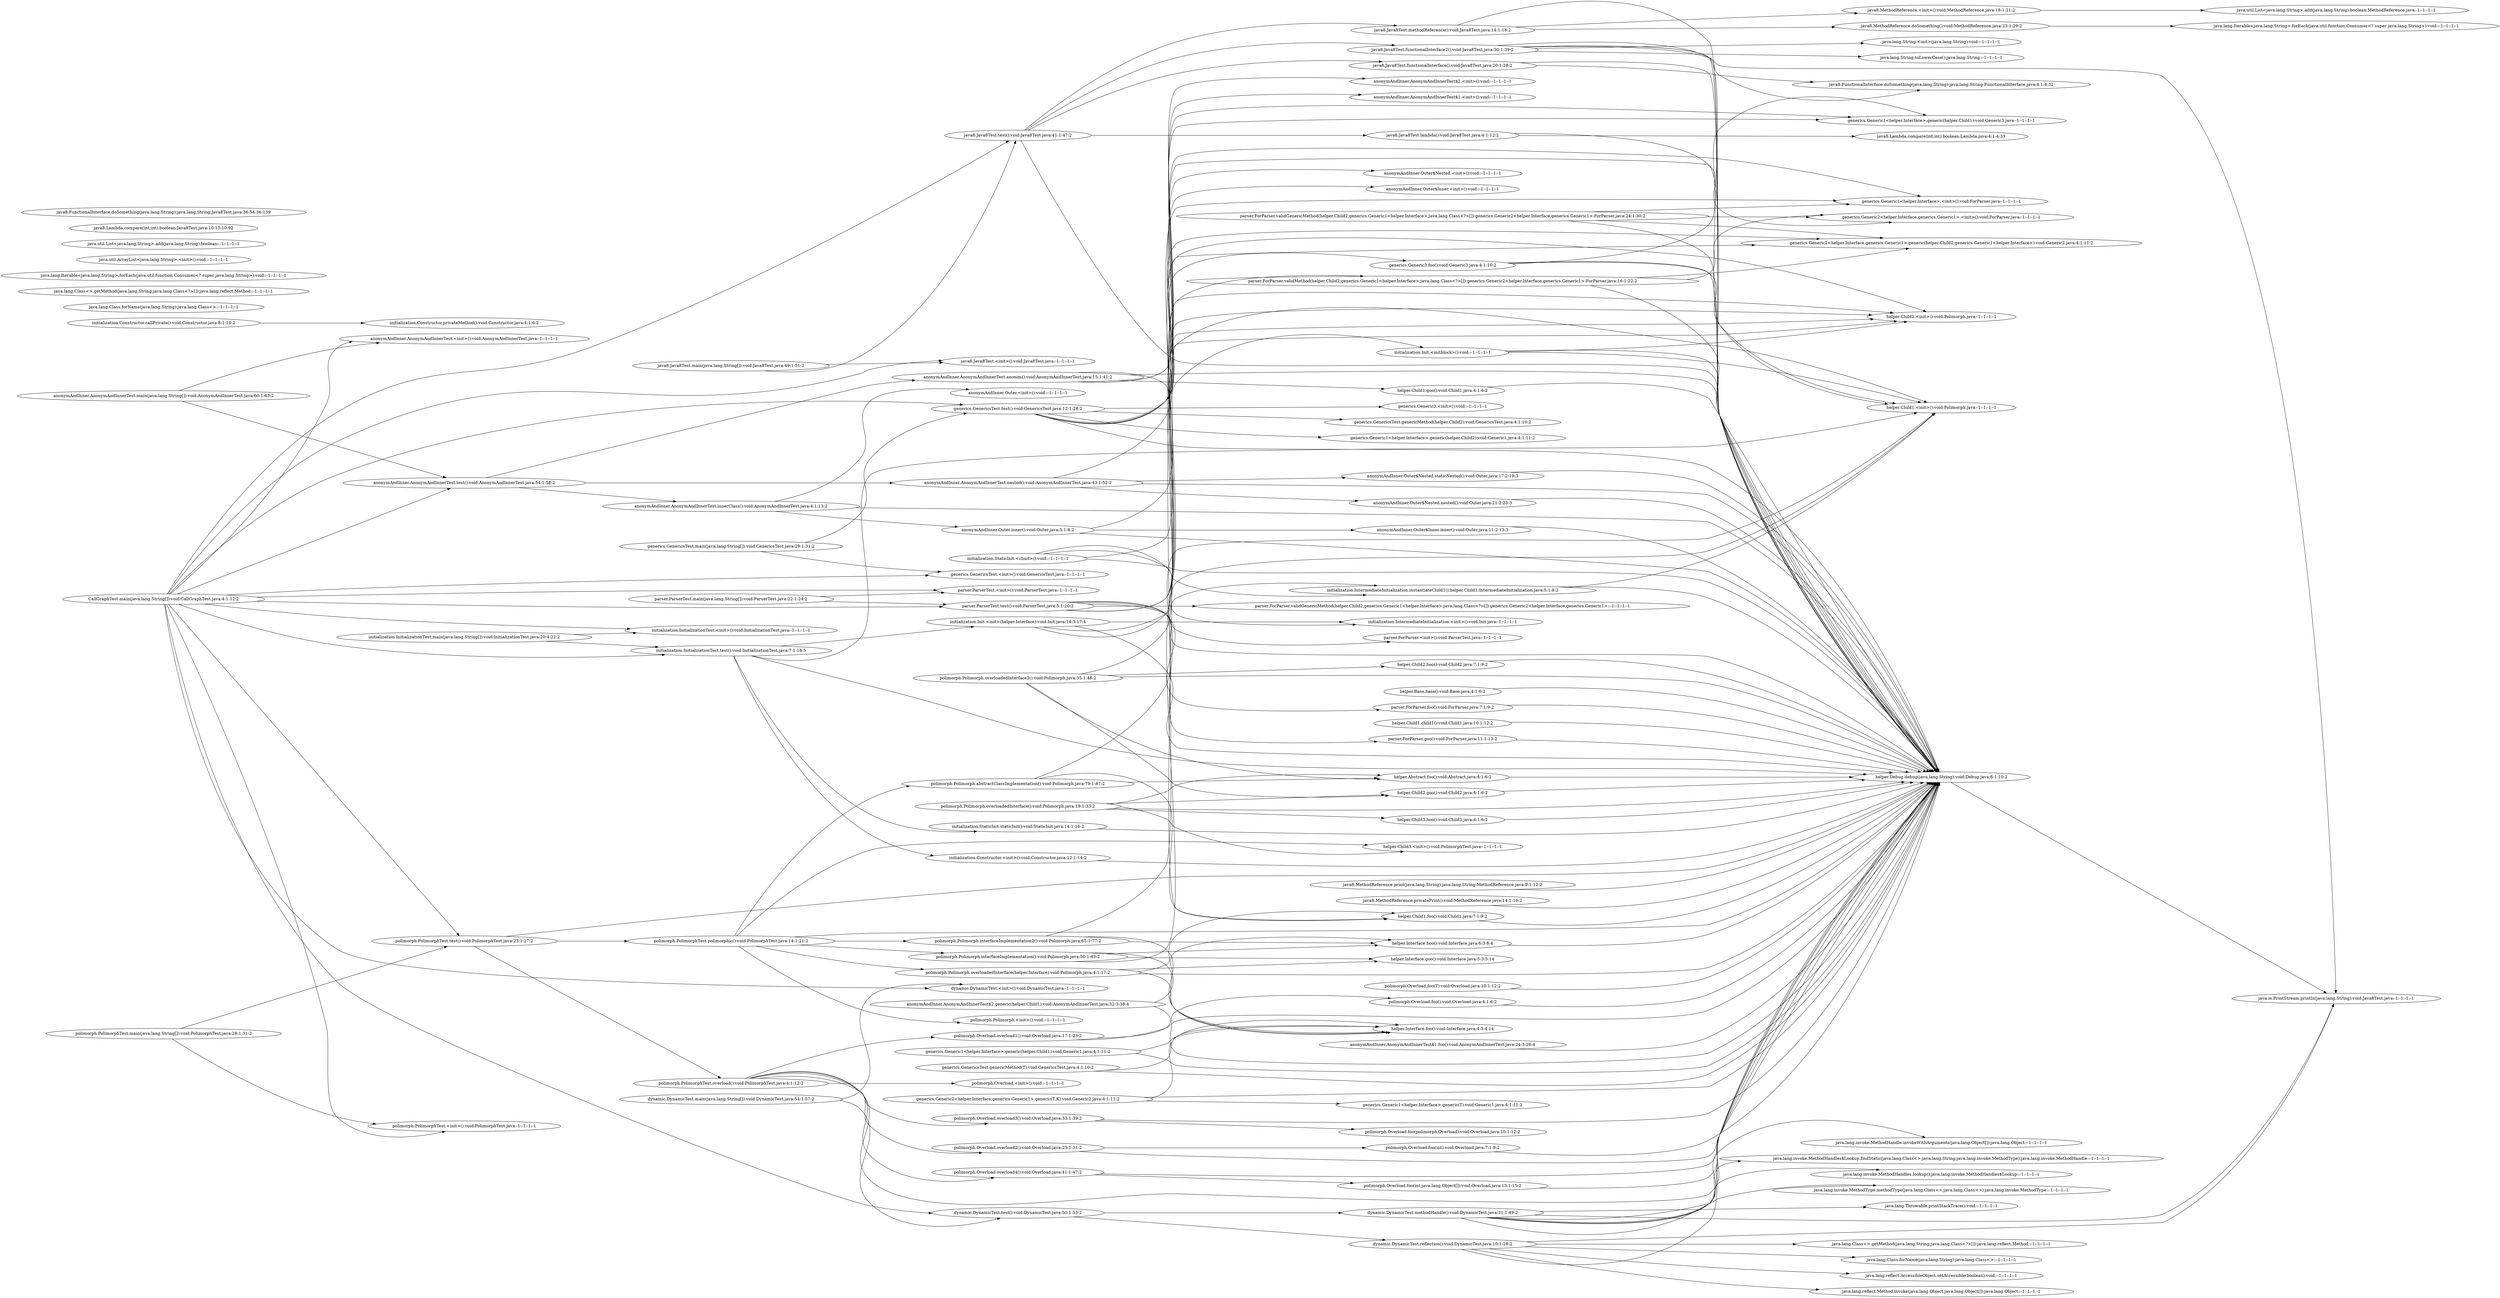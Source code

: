 digraph graphname {
rankdir="LR";
0 [label="CallGraphTest.main(java.lang.String[]):void:CallGraphTest.java:4:1:12:2"]
28 [label="anonymAndInner.AnonymAndInnerTest$2.<init>():void::-1:-1:-1:-1"]
29 [label="anonymAndInner.AnonymAndInnerTest$2.generic(helper.Child1):void:AnonymAndInnerTest.java:32:3:38:4"]
24 [label="anonymAndInner.AnonymAndInnerTest$1.<init>():void::-1:-1:-1:-1"]
25 [label="anonymAndInner.AnonymAndInnerTest$1.foo():void:AnonymAndInnerTest.java:24:3:26:4"]
4 [label="anonymAndInner.AnonymAndInnerTest.<init>():void:AnonymAndInnerTest.java:-1:-1:-1:-1"]
23 [label="anonymAndInner.AnonymAndInnerTest.anonim():void:AnonymAndInnerTest.java:15:1:41:2"]
21 [label="anonymAndInner.AnonymAndInnerTest.innerClass():void:AnonymAndInnerTest.java:4:1:13:2"]
34 [label="anonymAndInner.AnonymAndInnerTest.main(java.lang.String[]):void:AnonymAndInnerTest.java:60:1:63:2"]
32 [label="anonymAndInner.AnonymAndInnerTest.nested():void:AnonymAndInnerTest.java:43:1:52:2"]
3 [label="anonymAndInner.AnonymAndInnerTest.test():void:AnonymAndInnerTest.java:54:1:58:2"]
18 [label="anonymAndInner.Outer$Inner.<init>():void::-1:-1:-1:-1"]
17 [label="anonymAndInner.Outer$Inner.inner():void:Outer.java:11:2:13:3"]
33 [label="anonymAndInner.Outer$Nested.<init>():void::-1:-1:-1:-1"]
20 [label="anonymAndInner.Outer$Nested.nested():void:Outer.java:21:2:23:3"]
19 [label="anonymAndInner.Outer$Nested.staticNested():void:Outer.java:17:2:19:3"]
22 [label="anonymAndInner.Outer.<init>():void::-1:-1:-1:-1"]
15 [label="anonymAndInner.Outer.inner():void:Outer.java:5:1:8:2"]
37 [label="java.lang.Class<>.getMethod(java.lang.String;java.lang.Class<?>[]):java.lang.reflect.Method::-1:-1:-1:-1"]
14 [label="dynamic.DynamicTest.<init>():void:DynamicTest.java:-1:-1:-1:-1"]
49 [label="dynamic.DynamicTest.main(java.lang.String[]):void:DynamicTest.java:54:1:57:2"]
43 [label="dynamic.DynamicTest.methodHandle():void:DynamicTest.java:31:1:49:2"]
35 [label="dynamic.DynamicTest.reflection():void:DynamicTest.java:10:1:28:2"]
13 [label="dynamic.DynamicTest.test():void:DynamicTest.java:50:1:53:2"]
54 [label="generics.Generic1<helper.Interface>.<init>():void:ForParser.java:-1:-1:-1:-1"]
30 [label="generics.Generic1<helper.Interface>.generic(helper.Child1):void:Generic1.java:4:1:11:2"]
52 [label="generics.Generic1<helper.Interface>.generic(T):void:Generic1.java:4:1:11:2"]
31 [label="generics.Generic1<helper.Interface>.generic(helper.Child1):void:Generic3.java:-1:-1:-1:-1"]
56 [label="generics.Generic1<helper.Interface>.generic(helper.Child2):void:Generic1.java:4:1:11:2"]
58 [label="generics.Generic2<helper.Interface,generics.Generic1>.<init>():void:ForParser.java:-1:-1:-1:-1"]
51 [label="generics.Generic2<helper.Interface,generics.Generic1>.generic(T;K):void:Generic2.java:4:1:11:2"]
59 [label="generics.Generic2<helper.Interface,generics.Generic1>.generic(helper.Child2;generics.Generic1<helper.Interface>):void:Generic2.java:4:1:11:2"]
61 [label="generics.Generic3.<init>():void::-1:-1:-1:-1"]
60 [label="generics.Generic3.foo():void:Generic3.java:4:1:10:2"]
10 [label="generics.GenericsTest.<init>():void:GenericsTest.java:-1:-1:-1:-1"]
53 [label="generics.GenericsTest.genericMethod(T):void:GenericsTest.java:4:1:10:2"]
62 [label="generics.GenericsTest.genericMethod(helper.Child2):void:GenericsTest.java:4:1:10:2"]
63 [label="generics.GenericsTest.main(java.lang.String[]):void:GenericsTest.java:29:1:31:2"]
9 [label="generics.GenericsTest.test():void:GenericsTest.java:12:1:28:2"]
67 [label="helper.Abstract.foo():void:Abstract.java:4:1:6:2"]
64 [label="helper.Base.base():void:Base.java:4:1:6:2"]
55 [label="helper.Child1.<init>():void:Polimorph.java:-1:-1:-1:-1"]
68 [label="helper.Child1.child1():void:Child1.java:10:1:12:2"]
26 [label="helper.Child1.foo():void:Child1.java:7:1:9:2"]
27 [label="helper.Child1.goo():void:Child1.java:4:1:6:2"]
57 [label="helper.Child2.<init>():void:Polimorph.java:-1:-1:-1:-1"]
69 [label="helper.Child2.goo():void:Child2.java:4:1:6:2"]
70 [label="helper.Child2.hoo():void:Child2.java:7:1:9:2"]
111 [label="helper.Child3.<init>():void:PolimorphTest.java:-1:-1:-1:-1"]
71 [label="helper.Child3.hoo():void:Child3.java:4:1:6:2"]
16 [label="helper.Debug.debug(java.lang.String):void:Debug.java:6:1:10:2"]
50 [label="helper.Interface.foo():void:Interface.java:4:3:4:14"]
65 [label="helper.Interface.goo():void:Interface.java:5:3:5:14"]
66 [label="helper.Interface.hoo():void:Interface.java:6:3:8:4"]
78 [label="initialization.Constructor.<init>():void:Constructor.java:12:1:14:2"]
81 [label="initialization.Constructor.callPrivate():void:Constructor.java:8:1:10:2"]
80 [label="initialization.Constructor.privateMethod():void:Constructor.java:4:1:6:2"]
77 [label="initialization.Init.<init>(helper.Interface):void:Init.java:14:3:17:4"]
76 [label="initialization.Init.<initblock>():void::-1:-1:-1:-1"]
6 [label="initialization.InitializationTest.<init>():void:InitializationTest.java:-1:-1:-1:-1"]
79 [label="initialization.InitializationTest.main(java.lang.String[]):void:InitializationTest.java:20:4:22:2"]
5 [label="initialization.InitializationTest.test():void:InitializationTest.java:7:1:18:5"]
74 [label="initialization.IntermediateInitialization.<init>():void:Init.java:-1:-1:-1:-1"]
73 [label="initialization.IntermediateInitialization.instantiateChild1():helper.Child1:IntermediateInitialization.java:5:1:8:2"]
72 [label="initialization.StaticInit.<clinit>():void::-1:-1:-1:-1"]
75 [label="initialization.StaticInit.staticInit():void:StaticInit.java:14:1:16:2"]
42 [label="java.io.PrintStream.println(java.lang.String):void:Java8Test.java:-1:-1:-1:-1"]
38 [label="java.lang.Class.forName(java.lang.String):java.lang.Class<>::-1:-1:-1:-1"]
36 [label="java.lang.Class<>.getMethod(java.lang.String;java.lang.Class<?>[]):java.lang.reflect.Method::-1:-1:-1:-1"]
39 [label="java.lang.Class.forName(java.lang.String):java.lang.Class<>::-1:-1:-1:-1"]
100 [label="java.lang.Iterable<java.lang.String>.forEach(java.util.function.Consumer<? super java.lang.String>):void::-1:-1:-1:-1"]
101 [label="java.lang.Iterable<java.lang.String>.forEach(java.util.function.Consumer<? super java.lang.String>):void::-1:-1:-1:-1"]
93 [label="java.lang.String.<init>(java.lang.String):void::-1:-1:-1:-1"]
92 [label="java.lang.String.toLowerCase():java.lang.String::-1:-1:-1:-1"]
48 [label="java.lang.Throwable.printStackTrace():void::-1:-1:-1:-1"]
47 [label="java.lang.invoke.MethodHandle.invokeWithArguments(java.lang.Object[]):java.lang.Object::-1:-1:-1:-1"]
46 [label="java.lang.invoke.MethodHandles$Lookup.findStatic(java.lang.Class<>;java.lang.String;java.lang.invoke.MethodType):java.lang.invoke.MethodHandle::-1:-1:-1:-1"]
45 [label="java.lang.invoke.MethodHandles.lookup():java.lang.invoke.MethodHandles$Lookup::-1:-1:-1:-1"]
44 [label="java.lang.invoke.MethodType.methodType(java.lang.Class<>;java.lang.Class<>):java.lang.invoke.MethodType::-1:-1:-1:-1"]
40 [label="java.lang.reflect.AccessibleObject.setAccessible(boolean):void::-1:-1:-1:-1"]
41 [label="java.lang.reflect.Method.invoke(java.lang.Object;java.lang.Object[]):java.lang.Object::-1:-1:-1:-1"]
95 [label="java.util.ArrayList<java.lang.String>.<init>():void::-1:-1:-1:-1"]
98 [label="java.util.List<java.lang.String>.add(java.lang.String):boolean::-1:-1:-1:-1"]
99 [label="java.util.List<java.lang.String>.add(java.lang.String):boolean:MethodReference.java:-1:-1:-1:-1"]
82 [label="java8.FunctionalInterface.doSomething(java.lang.String):java.lang.String:FunctionalInterface.java:4:1:4:32"]
8 [label="java8.Java8Test.<init>():void:Java8Test.java:-1:-1:-1:-1"]
89 [label="java8.Java8Test.functionalInterface():void:Java8Test.java:20:1:28:2"]
90 [label="java8.Java8Test.functionalInterface2():void:Java8Test.java:30:1:39:2"]
85 [label="java8.Lambda.compare(int;int):boolean:Java8Test.java:10:13:10:92"]
91 [label="java8.FunctionalInterface.doSomething(java.lang.String):java.lang.String:Java8Test.java:36:54:36:139"]
84 [label="java8.Java8Test.lambda():void:Java8Test.java:4:1:12:2"]
94 [label="java8.Java8Test.main(java.lang.String[]):void:Java8Test.java:49:1:51:2"]
86 [label="java8.Java8Test.methodReference():void:Java8Test.java:14:1:18:2"]
7 [label="java8.Java8Test.test():void:Java8Test.java:41:1:47:2"]
83 [label="java8.Lambda.compare(int;int):boolean:Lambda.java:4:1:4:33"]
87 [label="java8.MethodReference.<init>():void:MethodReference.java:18:1:21:2"]
88 [label="java8.MethodReference.doSomething():void:MethodReference.java:23:1:29:2"]
96 [label="java8.MethodReference.print(java.lang.String):java.lang.String:MethodReference.java:9:1:12:2"]
97 [label="java8.MethodReference.privatePrint():void:MethodReference.java:14:1:16:2"]
102 [label="parser.ForParser.<init>():void:ParserTest.java:-1:-1:-1:-1"]
103 [label="parser.ForParser.foo():void:ForParser.java:7:1:9:2"]
104 [label="parser.ForParser.goo():void:ForParser.java:11:1:13:2"]
106 [label="parser.ForParser.validGenericMethod(helper.Child2;generics.Generic1<helper.Interface>;java.lang.Class<?>[]):generics.Generic2<helper.Interface,generics.Generic1>:ForParser.java:24:1:30:2"]
107 [label="parser.ForParser.validGenericMethod(helper.Child2;generics.Generic1<helper.Interface>;java.lang.Class<?>[]):generics.Generic2<helper.Interface,generics.Generic1>::-1:-1:-1:-1"]
105 [label="parser.ForParser.validMethod(helper.Child2;generics.Generic1<helper.Interface>;java.lang.Class<?>[]):generics.Generic2<helper.Interface,generics.Generic1>:ForParser.java:16:1:22:2"]
2 [label="parser.ParserTest.<init>():void:ParserTest.java:-1:-1:-1:-1"]
108 [label="parser.ParserTest.main(java.lang.String[]):void:ParserTest.java:22:1:24:2"]
1 [label="parser.ParserTest.test():void:ParserTest.java:5:1:20:2"]
126 [label="polimorph.Overload.<init>():void::-1:-1:-1:-1"]
116 [label="polimorph.Overload.foo():void:Overload.java:4:1:6:2"]
117 [label="polimorph.Overload.foo(int):void:Overload.java:7:1:9:2"]
119 [label="polimorph.Overload.foo(int;java.lang.Object[]):void:Overload.java:13:1:15:2"]
118 [label="polimorph.Overload.foo(T):void:Overload.java:10:1:12:2"]
123 [label="polimorph.Overload.foo(polimorph.Overload):void:Overload.java:10:1:12:2"]
120 [label="polimorph.Overload.overload1():void:Overload.java:17:1:23:2"]
121 [label="polimorph.Overload.overload2():void:Overload.java:25:1:31:2"]
122 [label="polimorph.Overload.overload3():void:Overload.java:33:1:39:2"]
124 [label="polimorph.Overload.overload4():void:Overload.java:41:1:47:2"]
128 [label="polimorph.Polimorph.<init>():void::-1:-1:-1:-1"]
115 [label="polimorph.Polimorph.abstractClassImplementation():void:Polimorph.java:79:1:87:2"]
113 [label="polimorph.Polimorph.interfaceImplementation():void:Polimorph.java:50:1:63:2"]
114 [label="polimorph.Polimorph.interfaceImplementation2():void:Polimorph.java:65:1:77:2"]
110 [label="polimorph.Polimorph.overloadedInterface():void:Polimorph.java:19:1:33:2"]
109 [label="polimorph.Polimorph.overloadedInterface(helper.Interface):void:Polimorph.java:4:1:17:2"]
112 [label="polimorph.Polimorph.overloadedInterface2():void:Polimorph.java:35:1:48:2"]
12 [label="polimorph.PolimorphTest.<init>():void:PolimorphTest.java:-1:-1:-1:-1"]
129 [label="polimorph.PolimorphTest.main(java.lang.String[]):void:PolimorphTest.java:28:1:31:2"]
125 [label="polimorph.PolimorphTest.overload():void:PolimorphTest.java:4:1:12:2"]
127 [label="polimorph.PolimorphTest.polimorphic():void:PolimorphTest.java:14:1:21:2"]
11 [label="polimorph.PolimorphTest.test():void:PolimorphTest.java:23:1:27:2"]
0 -> 1
0 -> 2
0 -> 3
0 -> 4
0 -> 5
0 -> 6
0 -> 7
0 -> 8
0 -> 9
0 -> 10
0 -> 11
0 -> 12
0 -> 13
0 -> 14
1 -> 16
1 -> 54
1 -> 57
1 -> 59
1 -> 102
1 -> 103
1 -> 104
1 -> 105
1 -> 107
3 -> 21
3 -> 23
3 -> 32
5 -> 16
5 -> 55
5 -> 75
5 -> 77
5 -> 78
7 -> 16
7 -> 84
7 -> 86
7 -> 89
7 -> 90
9 -> 16
9 -> 31
9 -> 54
9 -> 55
9 -> 56
9 -> 57
9 -> 58
9 -> 59
9 -> 60
9 -> 61
9 -> 62
11 -> 16
11 -> 125
11 -> 127
13 -> 35
13 -> 43
15 -> 16
15 -> 17
15 -> 18
16 -> 42
17 -> 16
19 -> 16
20 -> 16
21 -> 15
21 -> 16
21 -> 22
23 -> 16
23 -> 24
23 -> 26
23 -> 27
23 -> 28
23 -> 31
25 -> 16
26 -> 16
27 -> 16
29 -> 16
29 -> 26
30 -> 16
30 -> 50
32 -> 16
32 -> 19
32 -> 20
32 -> 33
34 -> 3
34 -> 4
35 -> 16
35 -> 37
35 -> 39
35 -> 40
35 -> 41
35 -> 42
43 -> 16
43 -> 42
43 -> 44
43 -> 45
43 -> 46
43 -> 47
43 -> 48
49 -> 13
49 -> 14
51 -> 16
51 -> 50
51 -> 52
53 -> 16
53 -> 50
60 -> 16
60 -> 31
60 -> 55
63 -> 9
63 -> 10
64 -> 16
66 -> 16
67 -> 16
68 -> 16
69 -> 16
70 -> 16
71 -> 16
72 -> 16
72 -> 57
72 -> 73
72 -> 74
73 -> 16
73 -> 55
75 -> 16
76 -> 16
76 -> 55
76 -> 57
77 -> 16
77 -> 73
77 -> 74
77 -> 76
78 -> 16
79 -> 5
79 -> 6
81 -> 80
84 -> 16
84 -> 83
86 -> 16
86 -> 87
86 -> 88
87 -> 99
88 -> 101
89 -> 16
89 -> 82
90 -> 16
90 -> 42
90 -> 55
90 -> 82
90 -> 92
90 -> 93
94 -> 7
94 -> 8
96 -> 16
97 -> 16
103 -> 16
104 -> 16
105 -> 16
105 -> 58
105 -> 59
106 -> 16
106 -> 54
106 -> 58
106 -> 59
108 -> 1
108 -> 2
109 -> 16
109 -> 50
109 -> 65
109 -> 66
110 -> 16
110 -> 67
110 -> 69
110 -> 71
110 -> 111
112 -> 16
112 -> 57
112 -> 67
112 -> 69
112 -> 70
113 -> 50
113 -> 55
113 -> 65
113 -> 66
114 -> 50
114 -> 57
114 -> 66
115 -> 26
115 -> 55
115 -> 67
116 -> 16
117 -> 16
118 -> 16
119 -> 16
120 -> 16
120 -> 116
121 -> 16
121 -> 117
122 -> 16
122 -> 123
124 -> 16
124 -> 119
125 -> 16
125 -> 120
125 -> 121
125 -> 122
125 -> 124
125 -> 126
127 -> 16
127 -> 109
127 -> 111
127 -> 113
127 -> 114
127 -> 115
127 -> 128
129 -> 11
129 -> 12
}
